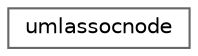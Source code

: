 digraph "Graphical Class Hierarchy"
{
 // LATEX_PDF_SIZE
  bgcolor="transparent";
  edge [fontname=Helvetica,fontsize=10,labelfontname=Helvetica,labelfontsize=10];
  node [fontname=Helvetica,fontsize=10,shape=box,height=0.2,width=0.4];
  rankdir="LR";
  Node0 [label="umlassocnode",height=0.2,width=0.4,color="grey40", fillcolor="white", style="filled",URL="$structumlassocnode.html",tooltip=" "];
}
